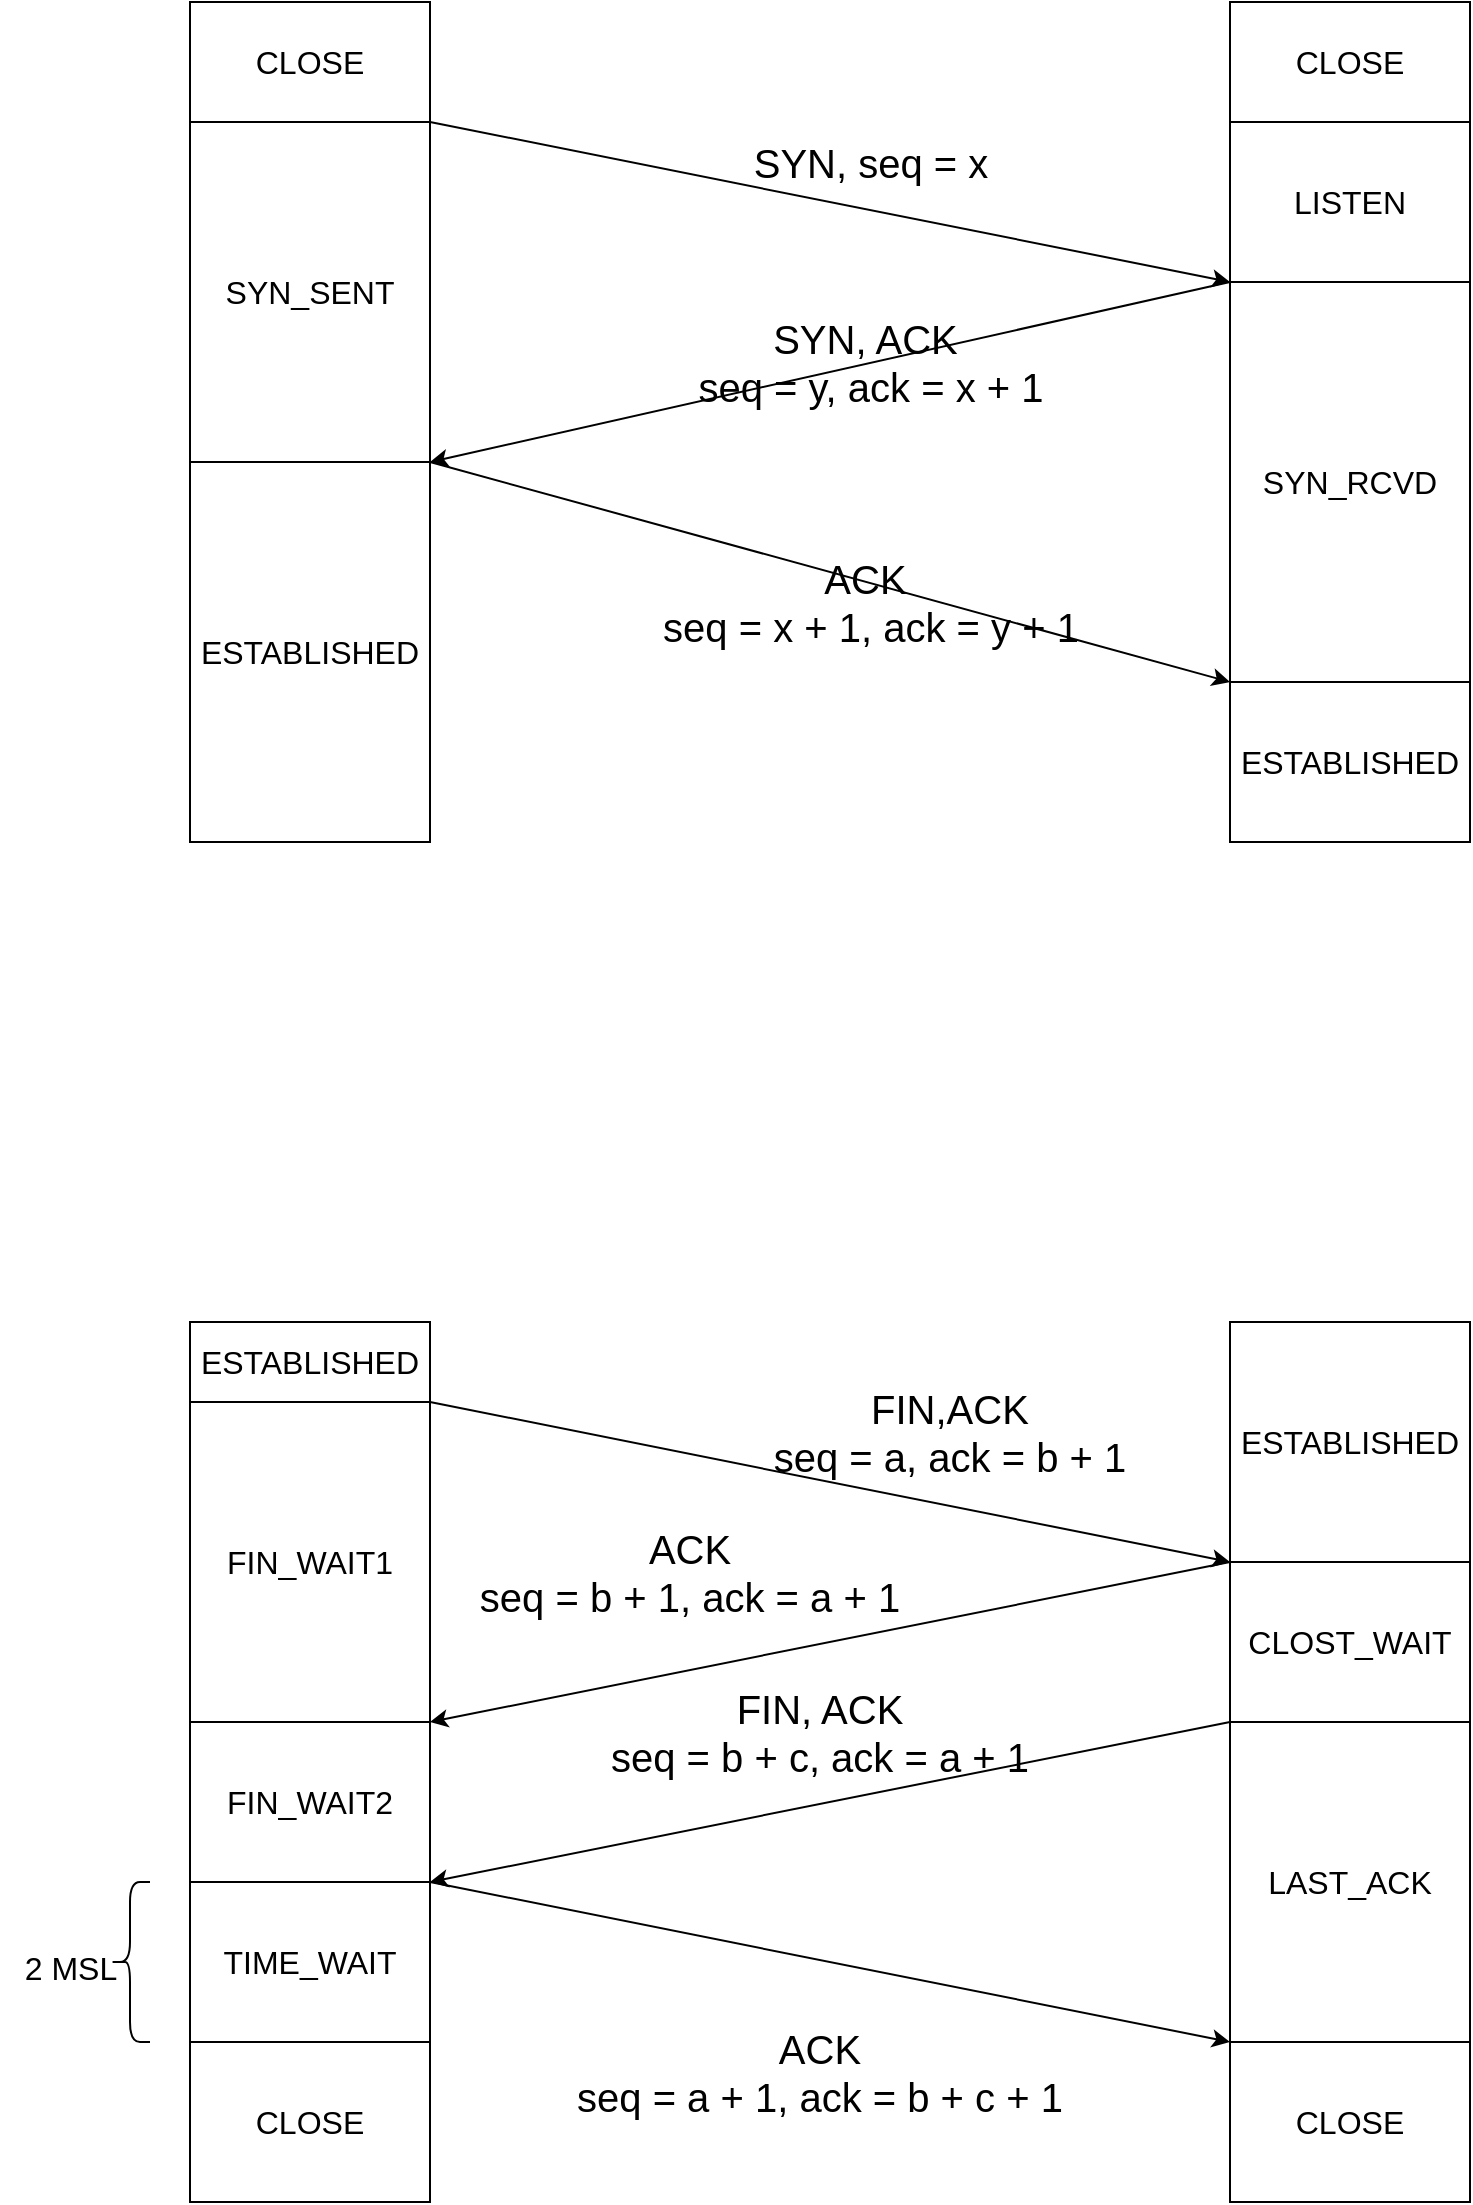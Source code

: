 <mxfile version="24.0.2" type="github">
  <diagram id="prtHgNgQTEPvFCAcTncT" name="Page-1">
    <mxGraphModel dx="1242" dy="820" grid="1" gridSize="10" guides="1" tooltips="1" connect="1" arrows="1" fold="1" page="0" pageScale="1" pageWidth="827" pageHeight="1169" background="none" math="0" shadow="0">
      <root>
        <mxCell id="0" />
        <mxCell id="1" parent="0" />
        <mxCell id="jqsSoEQQLANZwlWLKKU3-4" value="CLOSE" style="rounded=0;whiteSpace=wrap;html=1;fontSize=16;" vertex="1" parent="1">
          <mxGeometry x="120" y="100" width="120" height="60" as="geometry" />
        </mxCell>
        <mxCell id="jqsSoEQQLANZwlWLKKU3-5" value="CLOSE" style="rounded=0;whiteSpace=wrap;html=1;fontSize=16;" vertex="1" parent="1">
          <mxGeometry x="640" y="100" width="120" height="60" as="geometry" />
        </mxCell>
        <mxCell id="jqsSoEQQLANZwlWLKKU3-6" value="SYN_SENT" style="rounded=0;whiteSpace=wrap;html=1;fontSize=16;" vertex="1" parent="1">
          <mxGeometry x="120" y="160" width="120" height="170" as="geometry" />
        </mxCell>
        <mxCell id="jqsSoEQQLANZwlWLKKU3-7" value="SYN_RCVD" style="rounded=0;whiteSpace=wrap;html=1;fontSize=16;" vertex="1" parent="1">
          <mxGeometry x="640" y="240" width="120" height="200" as="geometry" />
        </mxCell>
        <mxCell id="jqsSoEQQLANZwlWLKKU3-8" value="" style="endArrow=classic;html=1;rounded=0;exitX=1;exitY=1;exitDx=0;exitDy=0;entryX=0;entryY=0;entryDx=0;entryDy=0;fontSize=16;" edge="1" parent="1" source="jqsSoEQQLANZwlWLKKU3-4" target="jqsSoEQQLANZwlWLKKU3-7">
          <mxGeometry width="50" height="50" relative="1" as="geometry">
            <mxPoint x="390" y="450" as="sourcePoint" />
            <mxPoint x="440" y="400" as="targetPoint" />
          </mxGeometry>
        </mxCell>
        <mxCell id="jqsSoEQQLANZwlWLKKU3-9" value="LISTEN" style="rounded=0;whiteSpace=wrap;html=1;fontSize=16;" vertex="1" parent="1">
          <mxGeometry x="640" y="160" width="120" height="80" as="geometry" />
        </mxCell>
        <mxCell id="jqsSoEQQLANZwlWLKKU3-10" value="" style="endArrow=classic;html=1;rounded=0;exitX=0;exitY=1;exitDx=0;exitDy=0;entryX=1;entryY=1;entryDx=0;entryDy=0;fontSize=16;" edge="1" parent="1" source="jqsSoEQQLANZwlWLKKU3-9" target="jqsSoEQQLANZwlWLKKU3-6">
          <mxGeometry width="50" height="50" relative="1" as="geometry">
            <mxPoint x="330" y="530" as="sourcePoint" />
            <mxPoint x="380" y="480" as="targetPoint" />
          </mxGeometry>
        </mxCell>
        <mxCell id="jqsSoEQQLANZwlWLKKU3-11" value="" style="endArrow=classic;html=1;rounded=0;entryX=0;entryY=1;entryDx=0;entryDy=0;fontSize=16;" edge="1" parent="1" target="jqsSoEQQLANZwlWLKKU3-7">
          <mxGeometry width="50" height="50" relative="1" as="geometry">
            <mxPoint x="240" y="330" as="sourcePoint" />
            <mxPoint x="350" y="420" as="targetPoint" />
          </mxGeometry>
        </mxCell>
        <mxCell id="jqsSoEQQLANZwlWLKKU3-12" value="ESTABLISHED" style="rounded=0;whiteSpace=wrap;html=1;fontSize=16;" vertex="1" parent="1">
          <mxGeometry x="120" y="330" width="120" height="190" as="geometry" />
        </mxCell>
        <mxCell id="jqsSoEQQLANZwlWLKKU3-13" value="ESTABLISHED" style="rounded=0;whiteSpace=wrap;html=1;fontSize=16;" vertex="1" parent="1">
          <mxGeometry x="640" y="440" width="120" height="80" as="geometry" />
        </mxCell>
        <mxCell id="jqsSoEQQLANZwlWLKKU3-14" value="SYN, seq = x" style="text;html=1;align=center;verticalAlign=middle;resizable=0;points=[];autosize=1;strokeColor=none;fillColor=none;fontSize=20;" vertex="1" parent="1">
          <mxGeometry x="390" y="160" width="140" height="40" as="geometry" />
        </mxCell>
        <mxCell id="jqsSoEQQLANZwlWLKKU3-16" value="ACK&amp;nbsp;&lt;div style=&quot;font-size: 20px;&quot;&gt;seq = x + 1, ack = y + 1&lt;/div&gt;" style="text;html=1;align=center;verticalAlign=middle;resizable=0;points=[];autosize=1;strokeColor=none;fillColor=none;fontSize=20;" vertex="1" parent="1">
          <mxGeometry x="345" y="370" width="230" height="60" as="geometry" />
        </mxCell>
        <mxCell id="jqsSoEQQLANZwlWLKKU3-15" value="SYN, ACK&amp;nbsp;&lt;div style=&quot;font-size: 20px;&quot;&gt;seq = y, ack = x + 1&lt;/div&gt;" style="text;html=1;align=center;verticalAlign=middle;resizable=0;points=[];autosize=1;strokeColor=none;fillColor=none;fontSize=20;labelBackgroundColor=none;" vertex="1" parent="1">
          <mxGeometry x="360" y="250" width="200" height="60" as="geometry" />
        </mxCell>
        <mxCell id="jqsSoEQQLANZwlWLKKU3-20" value="&lt;span style=&quot;font-size: 16px;&quot;&gt;ESTABLISHED&lt;/span&gt;" style="rounded=0;whiteSpace=wrap;html=1;fontSize=16;" vertex="1" parent="1">
          <mxGeometry x="120" y="760" width="120" height="40" as="geometry" />
        </mxCell>
        <mxCell id="jqsSoEQQLANZwlWLKKU3-21" value="CLOST_WAIT" style="rounded=0;whiteSpace=wrap;html=1;fontSize=16;" vertex="1" parent="1">
          <mxGeometry x="640" y="880" width="120" height="80" as="geometry" />
        </mxCell>
        <mxCell id="jqsSoEQQLANZwlWLKKU3-22" value="" style="endArrow=classic;html=1;rounded=0;exitX=1;exitY=1;exitDx=0;exitDy=0;entryX=0;entryY=0;entryDx=0;entryDy=0;fontSize=16;" edge="1" parent="1" source="jqsSoEQQLANZwlWLKKU3-20" target="jqsSoEQQLANZwlWLKKU3-21">
          <mxGeometry width="50" height="50" relative="1" as="geometry">
            <mxPoint x="340" y="880" as="sourcePoint" />
            <mxPoint x="390" y="830" as="targetPoint" />
          </mxGeometry>
        </mxCell>
        <mxCell id="jqsSoEQQLANZwlWLKKU3-23" value="&lt;span style=&quot;font-size: 16px;&quot;&gt;ESTABLISHED&lt;/span&gt;" style="rounded=0;whiteSpace=wrap;html=1;fontSize=16;" vertex="1" parent="1">
          <mxGeometry x="640" y="760" width="120" height="120" as="geometry" />
        </mxCell>
        <mxCell id="jqsSoEQQLANZwlWLKKU3-24" value="FIN_WAIT1" style="rounded=0;whiteSpace=wrap;html=1;fontSize=16;" vertex="1" parent="1">
          <mxGeometry x="120" y="800" width="120" height="160" as="geometry" />
        </mxCell>
        <mxCell id="jqsSoEQQLANZwlWLKKU3-25" value="" style="endArrow=classic;html=1;rounded=0;exitX=0;exitY=0;exitDx=0;exitDy=0;entryX=1;entryY=1;entryDx=0;entryDy=0;fontSize=16;" edge="1" parent="1" source="jqsSoEQQLANZwlWLKKU3-21" target="jqsSoEQQLANZwlWLKKU3-24">
          <mxGeometry width="50" height="50" relative="1" as="geometry">
            <mxPoint x="500" y="1010" as="sourcePoint" />
            <mxPoint x="550" y="960" as="targetPoint" />
          </mxGeometry>
        </mxCell>
        <mxCell id="jqsSoEQQLANZwlWLKKU3-26" value="LAST_ACK" style="rounded=0;whiteSpace=wrap;html=1;fontSize=16;" vertex="1" parent="1">
          <mxGeometry x="640" y="960" width="120" height="160" as="geometry" />
        </mxCell>
        <mxCell id="jqsSoEQQLANZwlWLKKU3-27" value="" style="endArrow=classic;html=1;rounded=0;exitX=0;exitY=0;exitDx=0;exitDy=0;entryX=1;entryY=1;entryDx=0;entryDy=0;fontSize=16;" edge="1" parent="1" source="jqsSoEQQLANZwlWLKKU3-26" target="jqsSoEQQLANZwlWLKKU3-41">
          <mxGeometry width="50" height="50" relative="1" as="geometry">
            <mxPoint x="560" y="1160" as="sourcePoint" />
            <mxPoint x="610" y="1110" as="targetPoint" />
          </mxGeometry>
        </mxCell>
        <mxCell id="jqsSoEQQLANZwlWLKKU3-30" value="" style="endArrow=classic;html=1;rounded=0;exitX=1;exitY=0;exitDx=0;exitDy=0;entryX=0;entryY=1;entryDx=0;entryDy=0;fontSize=16;" edge="1" parent="1" target="jqsSoEQQLANZwlWLKKU3-26">
          <mxGeometry width="50" height="50" relative="1" as="geometry">
            <mxPoint x="240" y="1040" as="sourcePoint" />
            <mxPoint x="640" y="1280" as="targetPoint" />
          </mxGeometry>
        </mxCell>
        <mxCell id="jqsSoEQQLANZwlWLKKU3-31" value="CLOSE" style="rounded=0;whiteSpace=wrap;html=1;fontSize=16;" vertex="1" parent="1">
          <mxGeometry x="640" y="1120" width="120" height="80" as="geometry" />
        </mxCell>
        <mxCell id="jqsSoEQQLANZwlWLKKU3-33" value="TIME_WAIT" style="rounded=0;whiteSpace=wrap;html=1;fontSize=16;" vertex="1" parent="1">
          <mxGeometry x="120" y="1040" width="120" height="80" as="geometry" />
        </mxCell>
        <mxCell id="jqsSoEQQLANZwlWLKKU3-34" value="FIN,ACK&lt;div style=&quot;font-size: 20px;&quot;&gt;seq = a, ack = b + 1&lt;/div&gt;" style="text;html=1;align=center;verticalAlign=middle;whiteSpace=wrap;rounded=0;fontSize=20;" vertex="1" parent="1">
          <mxGeometry x="400" y="800" width="200" height="30" as="geometry" />
        </mxCell>
        <mxCell id="jqsSoEQQLANZwlWLKKU3-35" value="ACK&lt;div style=&quot;font-size: 20px;&quot;&gt;seq = b + 1, ack = a + 1&lt;/div&gt;" style="text;html=1;align=center;verticalAlign=middle;whiteSpace=wrap;rounded=0;fontSize=20;" vertex="1" parent="1">
          <mxGeometry x="260" y="870" width="220" height="30" as="geometry" />
        </mxCell>
        <mxCell id="jqsSoEQQLANZwlWLKKU3-36" value="FIN, ACK&lt;div style=&quot;font-size: 20px;&quot;&gt;seq = b + c, ack = a + 1&lt;/div&gt;" style="text;html=1;align=center;verticalAlign=middle;whiteSpace=wrap;rounded=0;fontSize=20;" vertex="1" parent="1">
          <mxGeometry x="320" y="950" width="230" height="30" as="geometry" />
        </mxCell>
        <mxCell id="jqsSoEQQLANZwlWLKKU3-37" value="ACK&lt;div style=&quot;font-size: 20px;&quot;&gt;seq = a + 1, ack = b + c + 1&lt;/div&gt;" style="text;html=1;align=center;verticalAlign=middle;whiteSpace=wrap;rounded=0;fontSize=20;" vertex="1" parent="1">
          <mxGeometry x="296.25" y="1120" width="277.5" height="30" as="geometry" />
        </mxCell>
        <mxCell id="jqsSoEQQLANZwlWLKKU3-38" value="" style="shape=curlyBracket;whiteSpace=wrap;html=1;rounded=1;labelPosition=left;verticalLabelPosition=middle;align=right;verticalAlign=middle;fontSize=16;" vertex="1" parent="1">
          <mxGeometry x="80" y="1040" width="20" height="80" as="geometry" />
        </mxCell>
        <mxCell id="jqsSoEQQLANZwlWLKKU3-39" value="2 MSL" style="text;html=1;align=center;verticalAlign=middle;resizable=0;points=[];autosize=1;strokeColor=none;fillColor=none;fontSize=16;" vertex="1" parent="1">
          <mxGeometry x="25" y="1068" width="70" height="30" as="geometry" />
        </mxCell>
        <mxCell id="jqsSoEQQLANZwlWLKKU3-40" value="CLOSE" style="rounded=0;whiteSpace=wrap;html=1;fontSize=16;" vertex="1" parent="1">
          <mxGeometry x="120" y="1120" width="120" height="80" as="geometry" />
        </mxCell>
        <mxCell id="jqsSoEQQLANZwlWLKKU3-41" value="FIN_WAIT2" style="rounded=0;whiteSpace=wrap;html=1;fontSize=16;" vertex="1" parent="1">
          <mxGeometry x="120" y="960" width="120" height="80" as="geometry" />
        </mxCell>
      </root>
    </mxGraphModel>
  </diagram>
</mxfile>
